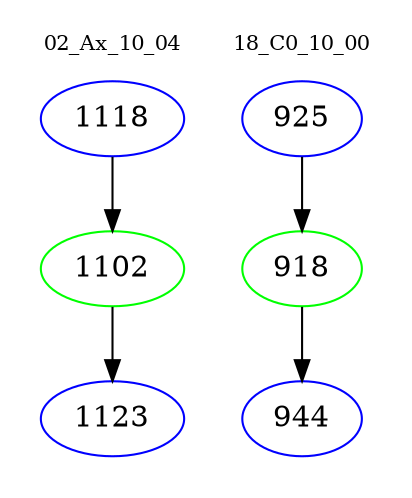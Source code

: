 digraph{
subgraph cluster_0 {
color = white
label = "02_Ax_10_04";
fontsize=10;
T0_1118 [label="1118", color="blue"]
T0_1118 -> T0_1102 [color="black"]
T0_1102 [label="1102", color="green"]
T0_1102 -> T0_1123 [color="black"]
T0_1123 [label="1123", color="blue"]
}
subgraph cluster_1 {
color = white
label = "18_C0_10_00";
fontsize=10;
T1_925 [label="925", color="blue"]
T1_925 -> T1_918 [color="black"]
T1_918 [label="918", color="green"]
T1_918 -> T1_944 [color="black"]
T1_944 [label="944", color="blue"]
}
}
